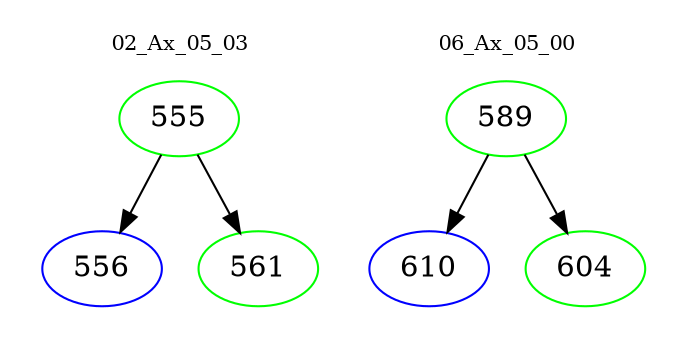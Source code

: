 digraph{
subgraph cluster_0 {
color = white
label = "02_Ax_05_03";
fontsize=10;
T0_555 [label="555", color="green"]
T0_555 -> T0_556 [color="black"]
T0_556 [label="556", color="blue"]
T0_555 -> T0_561 [color="black"]
T0_561 [label="561", color="green"]
}
subgraph cluster_1 {
color = white
label = "06_Ax_05_00";
fontsize=10;
T1_589 [label="589", color="green"]
T1_589 -> T1_610 [color="black"]
T1_610 [label="610", color="blue"]
T1_589 -> T1_604 [color="black"]
T1_604 [label="604", color="green"]
}
}
